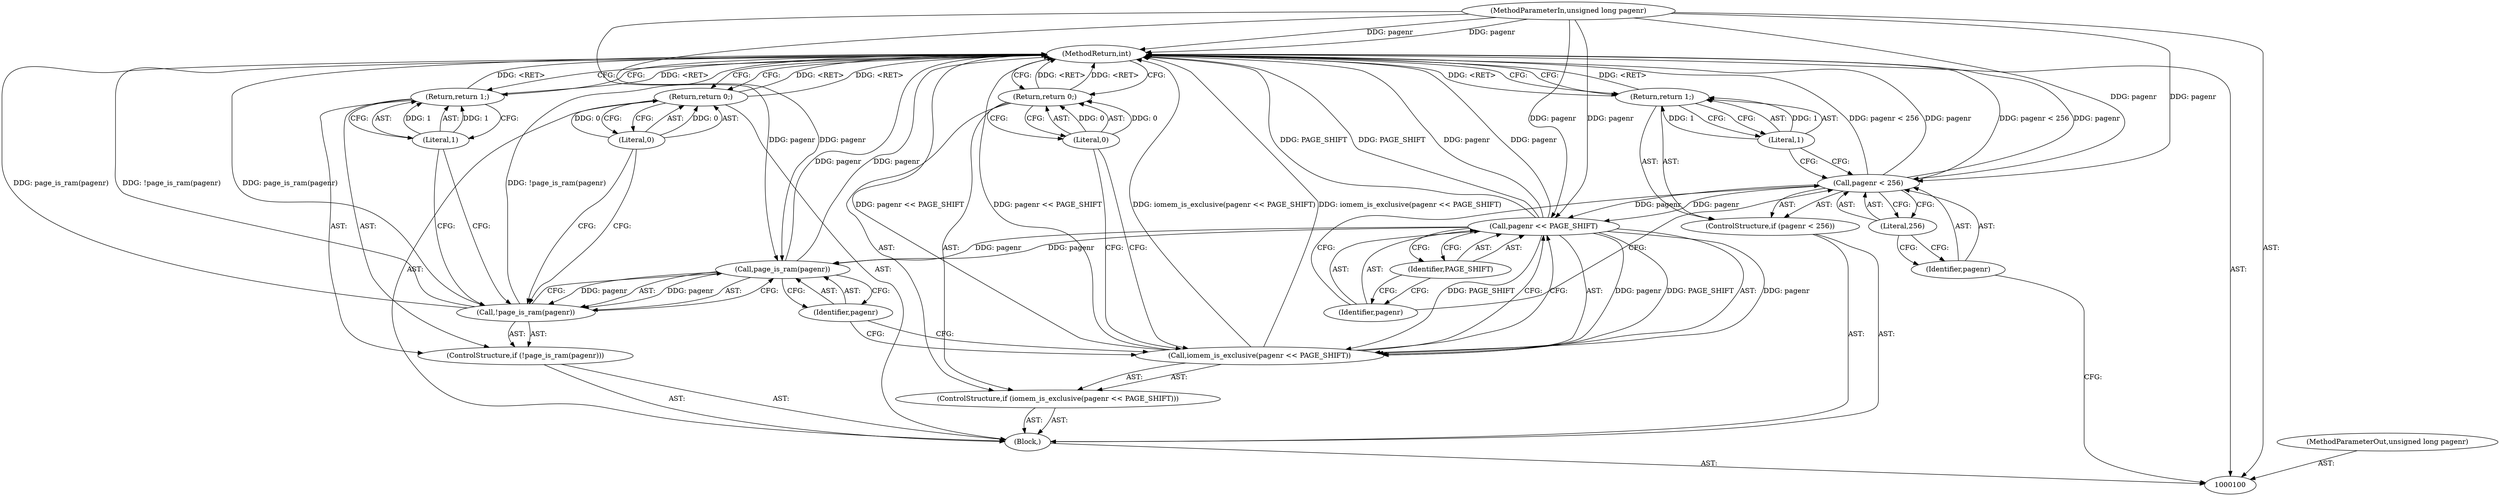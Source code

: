 digraph "1_linux_a4866aa812518ed1a37d8ea0c881dc946409de94" {
"1000124" [label="(MethodReturn,int)"];
"1000101" [label="(MethodParameterIn,unsigned long pagenr)"];
"1000152" [label="(MethodParameterOut,unsigned long pagenr)"];
"1000102" [label="(Block,)"];
"1000103" [label="(ControlStructure,if (pagenr < 256))"];
"1000106" [label="(Literal,256)"];
"1000104" [label="(Call,pagenr < 256)"];
"1000105" [label="(Identifier,pagenr)"];
"1000107" [label="(Return,return 1;)"];
"1000108" [label="(Literal,1)"];
"1000109" [label="(ControlStructure,if (iomem_is_exclusive(pagenr << PAGE_SHIFT)))"];
"1000111" [label="(Call,pagenr << PAGE_SHIFT)"];
"1000112" [label="(Identifier,pagenr)"];
"1000113" [label="(Identifier,PAGE_SHIFT)"];
"1000110" [label="(Call,iomem_is_exclusive(pagenr << PAGE_SHIFT))"];
"1000115" [label="(Literal,0)"];
"1000114" [label="(Return,return 0;)"];
"1000116" [label="(ControlStructure,if (!page_is_ram(pagenr)))"];
"1000119" [label="(Identifier,pagenr)"];
"1000117" [label="(Call,!page_is_ram(pagenr))"];
"1000118" [label="(Call,page_is_ram(pagenr))"];
"1000120" [label="(Return,return 1;)"];
"1000121" [label="(Literal,1)"];
"1000122" [label="(Return,return 0;)"];
"1000123" [label="(Literal,0)"];
"1000124" -> "1000100"  [label="AST: "];
"1000124" -> "1000107"  [label="CFG: "];
"1000124" -> "1000114"  [label="CFG: "];
"1000124" -> "1000120"  [label="CFG: "];
"1000124" -> "1000122"  [label="CFG: "];
"1000122" -> "1000124"  [label="DDG: <RET>"];
"1000117" -> "1000124"  [label="DDG: !page_is_ram(pagenr)"];
"1000117" -> "1000124"  [label="DDG: page_is_ram(pagenr)"];
"1000104" -> "1000124"  [label="DDG: pagenr < 256"];
"1000104" -> "1000124"  [label="DDG: pagenr"];
"1000111" -> "1000124"  [label="DDG: pagenr"];
"1000111" -> "1000124"  [label="DDG: PAGE_SHIFT"];
"1000118" -> "1000124"  [label="DDG: pagenr"];
"1000110" -> "1000124"  [label="DDG: pagenr << PAGE_SHIFT"];
"1000110" -> "1000124"  [label="DDG: iomem_is_exclusive(pagenr << PAGE_SHIFT)"];
"1000101" -> "1000124"  [label="DDG: pagenr"];
"1000120" -> "1000124"  [label="DDG: <RET>"];
"1000114" -> "1000124"  [label="DDG: <RET>"];
"1000107" -> "1000124"  [label="DDG: <RET>"];
"1000101" -> "1000100"  [label="AST: "];
"1000101" -> "1000124"  [label="DDG: pagenr"];
"1000101" -> "1000104"  [label="DDG: pagenr"];
"1000101" -> "1000111"  [label="DDG: pagenr"];
"1000101" -> "1000118"  [label="DDG: pagenr"];
"1000152" -> "1000100"  [label="AST: "];
"1000102" -> "1000100"  [label="AST: "];
"1000103" -> "1000102"  [label="AST: "];
"1000109" -> "1000102"  [label="AST: "];
"1000116" -> "1000102"  [label="AST: "];
"1000122" -> "1000102"  [label="AST: "];
"1000103" -> "1000102"  [label="AST: "];
"1000104" -> "1000103"  [label="AST: "];
"1000107" -> "1000103"  [label="AST: "];
"1000106" -> "1000104"  [label="AST: "];
"1000106" -> "1000105"  [label="CFG: "];
"1000104" -> "1000106"  [label="CFG: "];
"1000104" -> "1000103"  [label="AST: "];
"1000104" -> "1000106"  [label="CFG: "];
"1000105" -> "1000104"  [label="AST: "];
"1000106" -> "1000104"  [label="AST: "];
"1000108" -> "1000104"  [label="CFG: "];
"1000112" -> "1000104"  [label="CFG: "];
"1000104" -> "1000124"  [label="DDG: pagenr < 256"];
"1000104" -> "1000124"  [label="DDG: pagenr"];
"1000101" -> "1000104"  [label="DDG: pagenr"];
"1000104" -> "1000111"  [label="DDG: pagenr"];
"1000105" -> "1000104"  [label="AST: "];
"1000105" -> "1000100"  [label="CFG: "];
"1000106" -> "1000105"  [label="CFG: "];
"1000107" -> "1000103"  [label="AST: "];
"1000107" -> "1000108"  [label="CFG: "];
"1000108" -> "1000107"  [label="AST: "];
"1000124" -> "1000107"  [label="CFG: "];
"1000107" -> "1000124"  [label="DDG: <RET>"];
"1000108" -> "1000107"  [label="DDG: 1"];
"1000108" -> "1000107"  [label="AST: "];
"1000108" -> "1000104"  [label="CFG: "];
"1000107" -> "1000108"  [label="CFG: "];
"1000108" -> "1000107"  [label="DDG: 1"];
"1000109" -> "1000102"  [label="AST: "];
"1000110" -> "1000109"  [label="AST: "];
"1000114" -> "1000109"  [label="AST: "];
"1000111" -> "1000110"  [label="AST: "];
"1000111" -> "1000113"  [label="CFG: "];
"1000112" -> "1000111"  [label="AST: "];
"1000113" -> "1000111"  [label="AST: "];
"1000110" -> "1000111"  [label="CFG: "];
"1000111" -> "1000124"  [label="DDG: pagenr"];
"1000111" -> "1000124"  [label="DDG: PAGE_SHIFT"];
"1000111" -> "1000110"  [label="DDG: pagenr"];
"1000111" -> "1000110"  [label="DDG: PAGE_SHIFT"];
"1000104" -> "1000111"  [label="DDG: pagenr"];
"1000101" -> "1000111"  [label="DDG: pagenr"];
"1000111" -> "1000118"  [label="DDG: pagenr"];
"1000112" -> "1000111"  [label="AST: "];
"1000112" -> "1000104"  [label="CFG: "];
"1000113" -> "1000112"  [label="CFG: "];
"1000113" -> "1000111"  [label="AST: "];
"1000113" -> "1000112"  [label="CFG: "];
"1000111" -> "1000113"  [label="CFG: "];
"1000110" -> "1000109"  [label="AST: "];
"1000110" -> "1000111"  [label="CFG: "];
"1000111" -> "1000110"  [label="AST: "];
"1000115" -> "1000110"  [label="CFG: "];
"1000119" -> "1000110"  [label="CFG: "];
"1000110" -> "1000124"  [label="DDG: pagenr << PAGE_SHIFT"];
"1000110" -> "1000124"  [label="DDG: iomem_is_exclusive(pagenr << PAGE_SHIFT)"];
"1000111" -> "1000110"  [label="DDG: pagenr"];
"1000111" -> "1000110"  [label="DDG: PAGE_SHIFT"];
"1000115" -> "1000114"  [label="AST: "];
"1000115" -> "1000110"  [label="CFG: "];
"1000114" -> "1000115"  [label="CFG: "];
"1000115" -> "1000114"  [label="DDG: 0"];
"1000114" -> "1000109"  [label="AST: "];
"1000114" -> "1000115"  [label="CFG: "];
"1000115" -> "1000114"  [label="AST: "];
"1000124" -> "1000114"  [label="CFG: "];
"1000114" -> "1000124"  [label="DDG: <RET>"];
"1000115" -> "1000114"  [label="DDG: 0"];
"1000116" -> "1000102"  [label="AST: "];
"1000117" -> "1000116"  [label="AST: "];
"1000120" -> "1000116"  [label="AST: "];
"1000119" -> "1000118"  [label="AST: "];
"1000119" -> "1000110"  [label="CFG: "];
"1000118" -> "1000119"  [label="CFG: "];
"1000117" -> "1000116"  [label="AST: "];
"1000117" -> "1000118"  [label="CFG: "];
"1000118" -> "1000117"  [label="AST: "];
"1000121" -> "1000117"  [label="CFG: "];
"1000123" -> "1000117"  [label="CFG: "];
"1000117" -> "1000124"  [label="DDG: !page_is_ram(pagenr)"];
"1000117" -> "1000124"  [label="DDG: page_is_ram(pagenr)"];
"1000118" -> "1000117"  [label="DDG: pagenr"];
"1000118" -> "1000117"  [label="AST: "];
"1000118" -> "1000119"  [label="CFG: "];
"1000119" -> "1000118"  [label="AST: "];
"1000117" -> "1000118"  [label="CFG: "];
"1000118" -> "1000124"  [label="DDG: pagenr"];
"1000118" -> "1000117"  [label="DDG: pagenr"];
"1000111" -> "1000118"  [label="DDG: pagenr"];
"1000101" -> "1000118"  [label="DDG: pagenr"];
"1000120" -> "1000116"  [label="AST: "];
"1000120" -> "1000121"  [label="CFG: "];
"1000121" -> "1000120"  [label="AST: "];
"1000124" -> "1000120"  [label="CFG: "];
"1000120" -> "1000124"  [label="DDG: <RET>"];
"1000121" -> "1000120"  [label="DDG: 1"];
"1000121" -> "1000120"  [label="AST: "];
"1000121" -> "1000117"  [label="CFG: "];
"1000120" -> "1000121"  [label="CFG: "];
"1000121" -> "1000120"  [label="DDG: 1"];
"1000122" -> "1000102"  [label="AST: "];
"1000122" -> "1000123"  [label="CFG: "];
"1000123" -> "1000122"  [label="AST: "];
"1000124" -> "1000122"  [label="CFG: "];
"1000122" -> "1000124"  [label="DDG: <RET>"];
"1000123" -> "1000122"  [label="DDG: 0"];
"1000123" -> "1000122"  [label="AST: "];
"1000123" -> "1000117"  [label="CFG: "];
"1000122" -> "1000123"  [label="CFG: "];
"1000123" -> "1000122"  [label="DDG: 0"];
}
